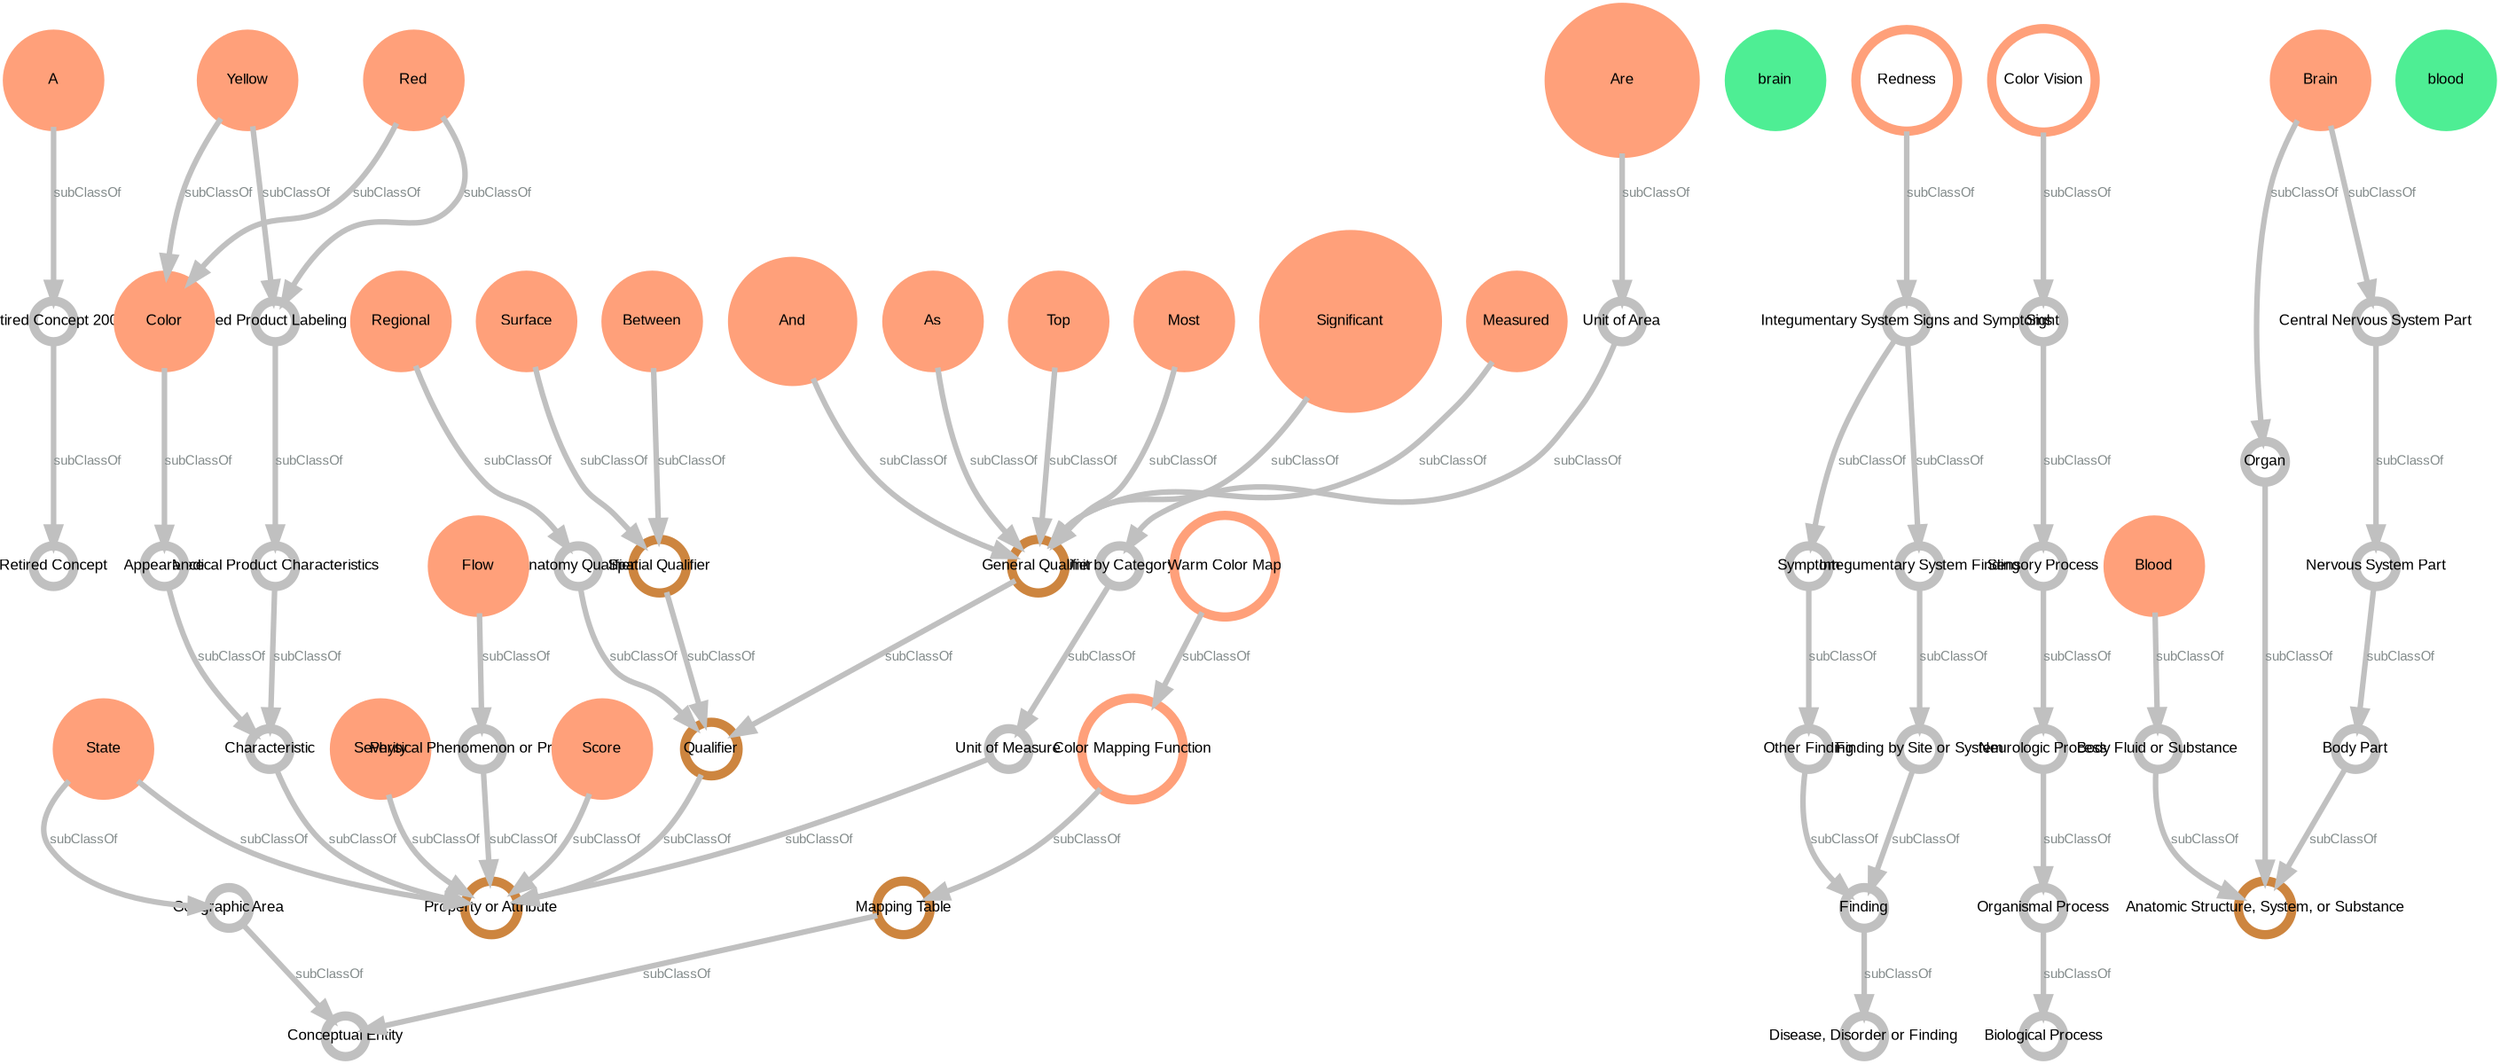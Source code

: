 digraph graphname {
node [fontname=Arial, fontsize=8, fixedsize=true, fontcolor=black, shape=circle, penwidth=5];
edge [color=grey, fontcolor=azure4, fontname=Arial, fontsize=7, penwidth=3];
A [color=lightsalmon, width="0.7", style=filled, height="0.7"];
"Unit of Area" [color=grey, width="0.3", height="0.3"];
Severity [color=lightsalmon, width="0.7", style=filled, height="0.7"];
"Physical Phenomenon or Property" [color=grey, width="0.3", height="0.3"];
Top [color=lightsalmon, width="0.7", style=filled, height="0.7"];
brain [color=seagreen2, width="0.7", style=filled, height="0.7"];
State [color=lightsalmon, width="0.7", style=filled, height="0.7"];
Score [color=lightsalmon, width="0.7", style=filled, height="0.7"];
Yellow [color=lightsalmon, width="0.7", style=filled, height="0.7"];
"Finding by Site or System" [color=grey, width="0.3", height="0.3"];
Between [color=lightsalmon, width="0.7", style=filled, height="0.7"];
Finding [color=grey, width="0.3", height="0.3"];
"Structured Product Labeling Color" [color=grey, width="0.3", height="0.3"];
"Sensory Process" [color=grey, width="0.3", height="0.3"];
Red [color=lightsalmon, width="0.7", style=filled, height="0.7"];
"Color Vision" [color=lightsalmon, width="0.774", height="0.774"];
"Integumentary System Signs and Symptoms" [color=grey, width="0.3", height="0.3"];
Qualifier [color=peru, width="0.4", height="0.4"];
"Unit of Measure" [color=grey, width="0.3", height="0.3"];
Regional [color=lightsalmon, width="0.7", style=filled, height="0.7"];
"Color Mapping Function" [color=lightsalmon, width="0.762", height="0.762"];
"Spatial Qualifier" [color=peru, width="0.4", height="0.4"];
"Disease, Disorder or Finding" [color=grey, width="0.3", height="0.3"];
Most [color=lightsalmon, width="0.7", style=filled, height="0.7"];
"Anatomic Structure, System, or Substance" [color=peru, width="0.4", height="0.4"];
"Retired Concept" [color=grey, width="0.3", height="0.3"];
Blood [color=lightsalmon, width="0.7", style=filled, height="0.7"];
Significant [color=lightsalmon, width="1.3", style=filled, height="1.3"];
Characteristic [color=grey, width="0.3", height="0.3"];
Measured [color=lightsalmon, width="0.7", style=filled, height="0.7"];
Symptom [color=grey, width="0.3", height="0.3"];
"General Qualifier" [color=peru, width="0.4", height="0.4"];
"Integumentary System Finding" [color=grey, width="0.3", height="0.3"];
"Body Fluid or Substance" [color=grey, width="0.3", height="0.3"];
Organ [color=grey, width="0.3", height="0.3"];
"Mapping Table" [color=peru, width="0.4", height="0.4"];
Appearance [color=grey, width="0.3", height="0.3"];
"Organismal Process" [color=grey, width="0.3", height="0.3"];
"Property or Attribute" [color=peru, width="0.4", height="0.4"];
Flow [color=lightsalmon, width="0.7", style=filled, height="0.7"];
"Medical Product Characteristics" [color=grey, width="0.3", height="0.3"];
"Central Nervous System Part" [color=grey, width="0.3", height="0.3"];
"Warm Color Map" [color=lightsalmon, width="0.763", height="0.763"];
blood [color=seagreen2, width="0.7", style=filled, height="0.7"];
"Anatomy Qualifier" [color=grey, width="0.3", height="0.3"];
"Other Finding" [color=grey, width="0.3", height="0.3"];
And [color=lightsalmon, width="0.9", style=filled, height="0.9"];
"Unit by Category" [color=grey, width="0.3", height="0.3"];
Color [color=lightsalmon, width="0.7", style=filled, height="0.7"];
"Nervous System Part" [color=grey, width="0.3", height="0.3"];
"Neurologic Process" [color=grey, width="0.3", height="0.3"];
"Biological Process" [color=grey, width="0.3", height="0.3"];
Surface [color=lightsalmon, width="0.7", style=filled, height="0.7"];
"Geographic Area" [color=grey, width="0.3", height="0.3"];
Brain [color=lightsalmon, width="0.7", style=filled, height="0.7"];
As [color=lightsalmon, width="0.7", style=filled, height="0.7"];
Are [color=lightsalmon, width="1.1", style=filled, height="1.1"];
Sight [color=grey, width="0.3", height="0.3"];
"Retired Concept 2004" [color=grey, width="0.3", height="0.3"];
"Body Part" [color=grey, width="0.3", height="0.3"];
"Conceptual Entity" [color=grey, width="0.3", height="0.3"];
Redness [color=lightsalmon, width="0.769", height="0.769"];
A -> "Retired Concept 2004"  [label=subClassOf];
"Unit of Area" -> "Unit by Category"  [label=subClassOf];
Severity -> "Property or Attribute"  [label=subClassOf];
"Physical Phenomenon or Property" -> "Property or Attribute"  [label=subClassOf];
Top -> "General Qualifier"  [label=subClassOf];
State -> "Geographic Area"  [label=subClassOf];
State -> "Property or Attribute"  [label=subClassOf];
Score -> "Property or Attribute"  [label=subClassOf];
Yellow -> Color  [label=subClassOf];
Yellow -> "Structured Product Labeling Color"  [label=subClassOf];
"Finding by Site or System" -> Finding  [label=subClassOf];
Between -> "Spatial Qualifier"  [label=subClassOf];
Finding -> "Disease, Disorder or Finding"  [label=subClassOf];
"Structured Product Labeling Color" -> "Medical Product Characteristics"  [label=subClassOf];
"Sensory Process" -> "Neurologic Process"  [label=subClassOf];
Red -> Color  [label=subClassOf];
Red -> "Structured Product Labeling Color"  [label=subClassOf];
"Color Vision" -> Sight  [label=subClassOf];
"Integumentary System Signs and Symptoms" -> Symptom  [label=subClassOf];
"Integumentary System Signs and Symptoms" -> "Integumentary System Finding"  [label=subClassOf];
Qualifier -> "Property or Attribute"  [label=subClassOf];
"Unit of Measure" -> "Property or Attribute"  [label=subClassOf];
Regional -> "Anatomy Qualifier"  [label=subClassOf];
"Color Mapping Function" -> "Mapping Table"  [label=subClassOf];
"Spatial Qualifier" -> Qualifier  [label=subClassOf];
Most -> "General Qualifier"  [label=subClassOf];
Blood -> "Body Fluid or Substance"  [label=subClassOf];
Significant -> "General Qualifier"  [label=subClassOf];
Characteristic -> "Property or Attribute"  [label=subClassOf];
Measured -> "General Qualifier"  [label=subClassOf];
Symptom -> "Other Finding"  [label=subClassOf];
"General Qualifier" -> Qualifier  [label=subClassOf];
"Integumentary System Finding" -> "Finding by Site or System"  [label=subClassOf];
"Body Fluid or Substance" -> "Anatomic Structure, System, or Substance"  [label=subClassOf];
Organ -> "Anatomic Structure, System, or Substance"  [label=subClassOf];
"Mapping Table" -> "Conceptual Entity"  [label=subClassOf];
Appearance -> Characteristic  [label=subClassOf];
"Organismal Process" -> "Biological Process"  [label=subClassOf];
Flow -> "Physical Phenomenon or Property"  [label=subClassOf];
"Medical Product Characteristics" -> Characteristic  [label=subClassOf];
"Central Nervous System Part" -> "Nervous System Part"  [label=subClassOf];
"Warm Color Map" -> "Color Mapping Function"  [label=subClassOf];
"Anatomy Qualifier" -> Qualifier  [label=subClassOf];
"Other Finding" -> Finding  [label=subClassOf];
And -> "General Qualifier"  [label=subClassOf];
"Unit by Category" -> "Unit of Measure"  [label=subClassOf];
Color -> Appearance  [label=subClassOf];
"Nervous System Part" -> "Body Part"  [label=subClassOf];
"Neurologic Process" -> "Organismal Process"  [label=subClassOf];
Surface -> "Spatial Qualifier"  [label=subClassOf];
"Geographic Area" -> "Conceptual Entity"  [label=subClassOf];
Brain -> "Central Nervous System Part"  [label=subClassOf];
Brain -> Organ  [label=subClassOf];
As -> "General Qualifier"  [label=subClassOf];
Are -> "Unit of Area"  [label=subClassOf];
Sight -> "Sensory Process"  [label=subClassOf];
"Retired Concept 2004" -> "Retired Concept"  [label=subClassOf];
"Body Part" -> "Anatomic Structure, System, or Substance"  [label=subClassOf];
Redness -> "Integumentary System Signs and Symptoms"  [label=subClassOf];
}
